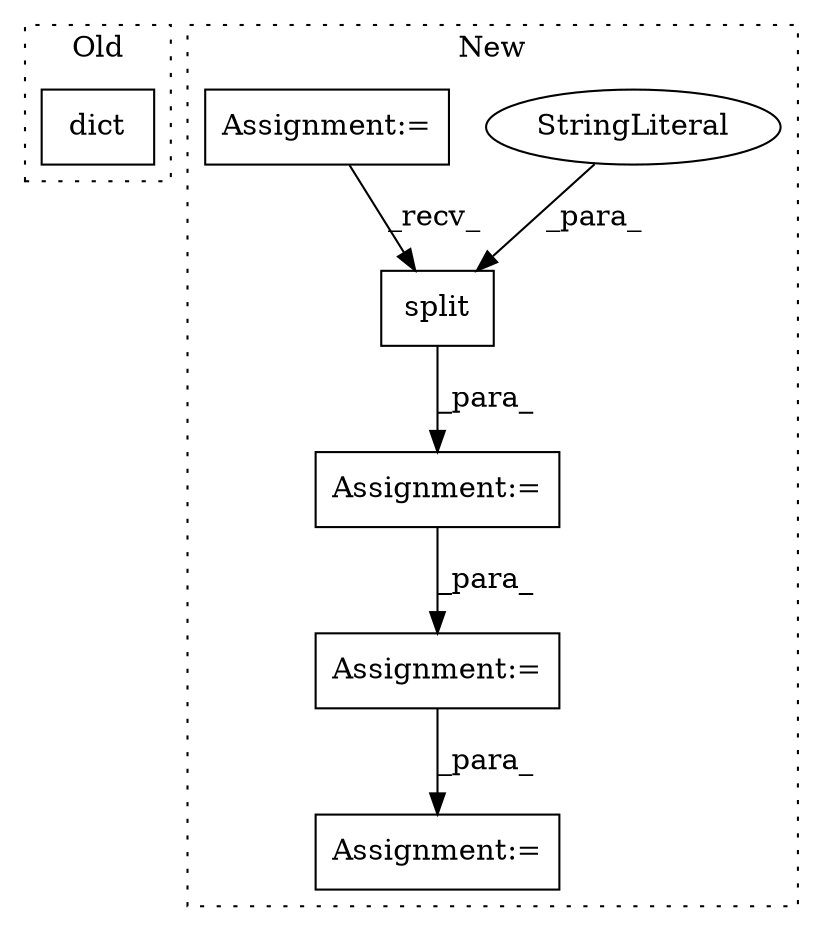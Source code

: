 digraph G {
subgraph cluster0 {
1 [label="dict" a="32" s="1929,1940" l="5,1" shape="box"];
label = "Old";
style="dotted";
}
subgraph cluster1 {
2 [label="split" a="32" s="2106,2115" l="6,1" shape="box"];
3 [label="StringLiteral" a="45" s="2112" l="3" shape="ellipse"];
4 [label="Assignment:=" a="7" s="2012" l="1" shape="box"];
5 [label="Assignment:=" a="7" s="2093" l="59" shape="box"];
6 [label="Assignment:=" a="7" s="2180" l="1" shape="box"];
7 [label="Assignment:=" a="7" s="1691" l="2" shape="box"];
label = "New";
style="dotted";
}
2 -> 5 [label="_para_"];
3 -> 2 [label="_para_"];
4 -> 6 [label="_para_"];
5 -> 4 [label="_para_"];
7 -> 2 [label="_recv_"];
}